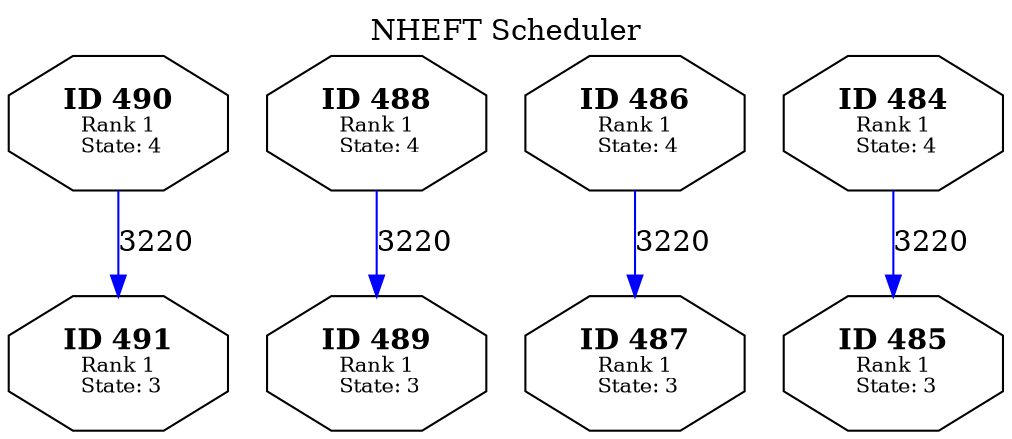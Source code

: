 // Generated in NHEFTScheduler
digraph TargetTaskGraph {
  labelloc="t";
  label="NHEFT Scheduler";
  V491 [label=<<B>ID 491</B><BR /><FONT POINT-SIZE="10">Rank 1<BR /> State: 3</FONT>> shape=octagon];
  V490 [label=<<B>ID 490</B><BR /><FONT POINT-SIZE="10">Rank 1<BR /> State: 4</FONT>> shape=octagon];
  V490 -> V491 [color="blue" label=<3220>];
  V489 [label=<<B>ID 489</B><BR /><FONT POINT-SIZE="10">Rank 1<BR /> State: 3</FONT>> shape=octagon];
  V488 [label=<<B>ID 488</B><BR /><FONT POINT-SIZE="10">Rank 1<BR /> State: 4</FONT>> shape=octagon];
  V488 -> V489 [color="blue" label=<3220>];
  V487 [label=<<B>ID 487</B><BR /><FONT POINT-SIZE="10">Rank 1<BR /> State: 3</FONT>> shape=octagon];
  V486 [label=<<B>ID 486</B><BR /><FONT POINT-SIZE="10">Rank 1<BR /> State: 4</FONT>> shape=octagon];
  V486 -> V487 [color="blue" label=<3220>];
  V485 [label=<<B>ID 485</B><BR /><FONT POINT-SIZE="10">Rank 1<BR /> State: 3</FONT>> shape=octagon];
  V484 [label=<<B>ID 484</B><BR /><FONT POINT-SIZE="10">Rank 1<BR /> State: 4</FONT>> shape=octagon];
  V484 -> V485 [color="blue" label=<3220>];
}
